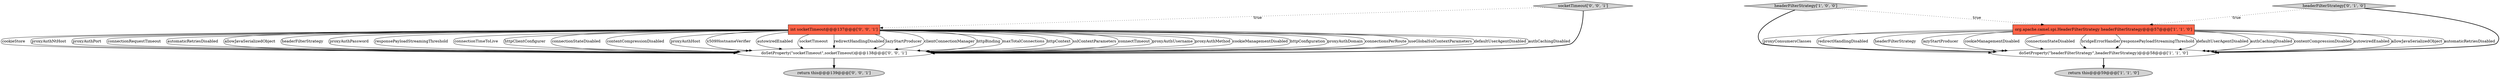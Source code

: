 digraph {
8 [style = filled, label = "int socketTimeout@@@137@@@['0', '0', '1']", fillcolor = tomato, shape = box image = "AAA0AAABBB3BBB"];
0 [style = filled, label = "headerFilterStrategy['1', '0', '0']", fillcolor = lightgray, shape = diamond image = "AAA0AAABBB1BBB"];
3 [style = filled, label = "doSetProperty(\"headerFilterStrategy\",headerFilterStrategy)@@@58@@@['1', '1', '0']", fillcolor = white, shape = ellipse image = "AAA0AAABBB1BBB"];
1 [style = filled, label = "org.apache.camel.spi.HeaderFilterStrategy headerFilterStrategy@@@57@@@['1', '1', '0']", fillcolor = tomato, shape = box image = "AAA0AAABBB1BBB"];
5 [style = filled, label = "doSetProperty(\"socketTimeout\",socketTimeout)@@@138@@@['0', '0', '1']", fillcolor = white, shape = ellipse image = "AAA0AAABBB3BBB"];
2 [style = filled, label = "return this@@@59@@@['1', '1', '0']", fillcolor = lightgray, shape = ellipse image = "AAA0AAABBB1BBB"];
7 [style = filled, label = "socketTimeout['0', '0', '1']", fillcolor = lightgray, shape = diamond image = "AAA0AAABBB3BBB"];
6 [style = filled, label = "return this@@@139@@@['0', '0', '1']", fillcolor = lightgray, shape = ellipse image = "AAA0AAABBB3BBB"];
4 [style = filled, label = "headerFilterStrategy['0', '1', '0']", fillcolor = lightgray, shape = diamond image = "AAA0AAABBB2BBB"];
1->3 [style = solid, label="proxyConsumersClasses"];
8->5 [style = solid, label="cookieStore"];
8->5 [style = solid, label="proxyAuthNtHost"];
8->5 [style = solid, label="proxyAuthPort"];
8->5 [style = solid, label="connectionRequestTimeout"];
1->3 [style = solid, label="redirectHandlingDisabled"];
8->5 [style = solid, label="automaticRetriesDisabled"];
0->1 [style = dotted, label="true"];
8->5 [style = solid, label="allowJavaSerializedObject"];
8->5 [style = solid, label="headerFilterStrategy"];
8->5 [style = solid, label="proxyAuthPassword"];
8->5 [style = solid, label="responsePayloadStreamingThreshold"];
1->3 [style = solid, label="headerFilterStrategy"];
8->5 [style = solid, label="connectionTimeToLive"];
3->2 [style = bold, label=""];
1->3 [style = solid, label="lazyStartProducer"];
8->5 [style = solid, label="httpClientConfigurer"];
7->8 [style = dotted, label="true"];
1->3 [style = solid, label="cookieManagementDisabled"];
8->5 [style = solid, label="connectionStateDisabled"];
8->5 [style = solid, label="contentCompressionDisabled"];
8->5 [style = solid, label="proxyAuthHost"];
0->3 [style = bold, label=""];
8->5 [style = solid, label="x509HostnameVerifier"];
4->1 [style = dotted, label="true"];
8->5 [style = solid, label="autowiredEnabled"];
1->3 [style = solid, label="connectionStateDisabled"];
8->5 [style = solid, label="socketTimeout"];
1->3 [style = solid, label="bridgeErrorHandler"];
8->5 [style = solid, label="redirectHandlingDisabled"];
8->5 [style = solid, label="lazyStartProducer"];
8->5 [style = solid, label="clientConnectionManager"];
1->3 [style = solid, label="responsePayloadStreamingThreshold"];
8->5 [style = solid, label="httpBinding"];
8->5 [style = solid, label="maxTotalConnections"];
1->3 [style = solid, label="defaultUserAgentDisabled"];
1->3 [style = solid, label="authCachingDisabled"];
7->5 [style = bold, label=""];
8->5 [style = solid, label="httpContext"];
1->3 [style = solid, label="contentCompressionDisabled"];
8->5 [style = solid, label="sslContextParameters"];
1->3 [style = solid, label="autowiredEnabled"];
8->5 [style = solid, label="connectTimeout"];
8->5 [style = solid, label="proxyAuthUsername"];
1->3 [style = solid, label="allowJavaSerializedObject"];
8->5 [style = solid, label="proxyAuthMethod"];
8->5 [style = solid, label="cookieManagementDisabled"];
8->5 [style = solid, label="httpConfiguration"];
8->5 [style = solid, label="proxyAuthDomain"];
1->3 [style = solid, label="automaticRetriesDisabled"];
4->3 [style = bold, label=""];
5->6 [style = bold, label=""];
8->5 [style = solid, label="connectionsPerRoute"];
8->5 [style = solid, label="useGlobalSslContextParameters"];
8->5 [style = solid, label="defaultUserAgentDisabled"];
8->5 [style = solid, label="authCachingDisabled"];
}
